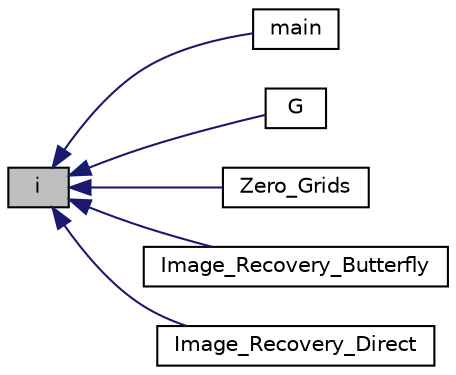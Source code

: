 digraph "i"
{
  edge [fontname="Helvetica",fontsize="10",labelfontname="Helvetica",labelfontsize="10"];
  node [fontname="Helvetica",fontsize="10",shape=record];
  rankdir="LR";
  Node20 [label="i",height=0.2,width=0.4,color="black", fillcolor="grey75", style="filled", fontcolor="black"];
  Node20 -> Node21 [dir="back",color="midnightblue",fontsize="10",style="solid",fontname="Helvetica"];
  Node21 [label="main",height=0.2,width=0.4,color="black", fillcolor="white", style="filled",URL="$_data___generator_8cpp.html#a0ddf1224851353fc92bfbff6f499fa97"];
  Node20 -> Node22 [dir="back",color="midnightblue",fontsize="10",style="solid",fontname="Helvetica"];
  Node22 [label="G",height=0.2,width=0.4,color="black", fillcolor="white", style="filled",URL="$_target___generator_2_prototypes_8h.html#a974c700eb23491a012ceeab54d82cdc2"];
  Node20 -> Node23 [dir="back",color="midnightblue",fontsize="10",style="solid",fontname="Helvetica"];
  Node23 [label="Zero_Grids",height=0.2,width=0.4,color="black", fillcolor="white", style="filled",URL="$_image___recovery_8h.html#ac70342239cabd203486b5af902460844"];
  Node20 -> Node24 [dir="back",color="midnightblue",fontsize="10",style="solid",fontname="Helvetica"];
  Node24 [label="Image_Recovery_Butterfly",height=0.2,width=0.4,color="black", fillcolor="white", style="filled",URL="$_image___recovery_8h.html#a8f37a34ded6bb41f2a734c1218ef0dc7"];
  Node20 -> Node25 [dir="back",color="midnightblue",fontsize="10",style="solid",fontname="Helvetica"];
  Node25 [label="Image_Recovery_Direct",height=0.2,width=0.4,color="black", fillcolor="white", style="filled",URL="$_image___recovery_8h.html#a15a2b54cb9d8aa4d5abd90802b1bc34c"];
}
